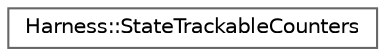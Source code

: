 digraph "类继承关系图"
{
 // LATEX_PDF_SIZE
  bgcolor="transparent";
  edge [fontname=Helvetica,fontsize=10,labelfontname=Helvetica,labelfontsize=10];
  node [fontname=Helvetica,fontsize=10,shape=box,height=0.2,width=0.4];
  rankdir="LR";
  Node0 [id="Node000000",label="Harness::StateTrackableCounters",height=0.2,width=0.4,color="grey40", fillcolor="white", style="filled",URL="$struct_harness_1_1_state_trackable_counters.html",tooltip=" "];
}
